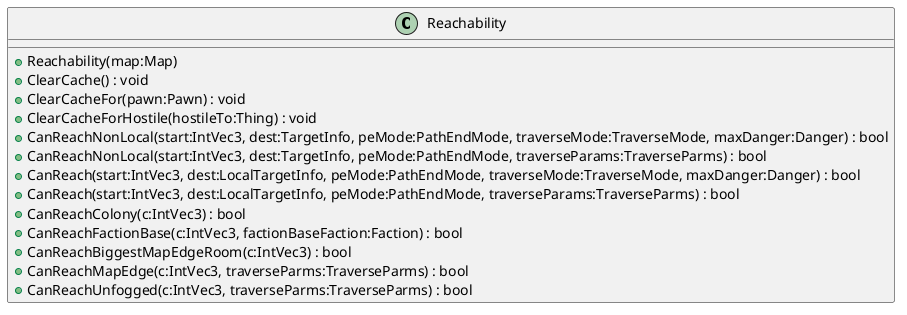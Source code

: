 @startuml
class Reachability {
    + Reachability(map:Map)
    + ClearCache() : void
    + ClearCacheFor(pawn:Pawn) : void
    + ClearCacheForHostile(hostileTo:Thing) : void
    + CanReachNonLocal(start:IntVec3, dest:TargetInfo, peMode:PathEndMode, traverseMode:TraverseMode, maxDanger:Danger) : bool
    + CanReachNonLocal(start:IntVec3, dest:TargetInfo, peMode:PathEndMode, traverseParams:TraverseParms) : bool
    + CanReach(start:IntVec3, dest:LocalTargetInfo, peMode:PathEndMode, traverseMode:TraverseMode, maxDanger:Danger) : bool
    + CanReach(start:IntVec3, dest:LocalTargetInfo, peMode:PathEndMode, traverseParams:TraverseParms) : bool
    + CanReachColony(c:IntVec3) : bool
    + CanReachFactionBase(c:IntVec3, factionBaseFaction:Faction) : bool
    + CanReachBiggestMapEdgeRoom(c:IntVec3) : bool
    + CanReachMapEdge(c:IntVec3, traverseParms:TraverseParms) : bool
    + CanReachUnfogged(c:IntVec3, traverseParms:TraverseParms) : bool
}
@enduml
